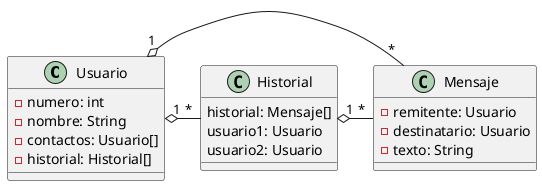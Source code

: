 @startuml
class Usuario{
 -numero: int
 -nombre: String
 -contactos: Usuario[]
 -historial: Historial[]
} 

class Historial{
 historial: Mensaje[]
 usuario1: Usuario
 usuario2: Usuario
}

class Mensaje{
 -remitente: Usuario
 -destinatario: Usuario
 -texto: String
}

Historial "1" o- "*" Mensaje

Usuario "1" o- "*" Historial

Usuario "1" o- "*" Mensaje

@enduml